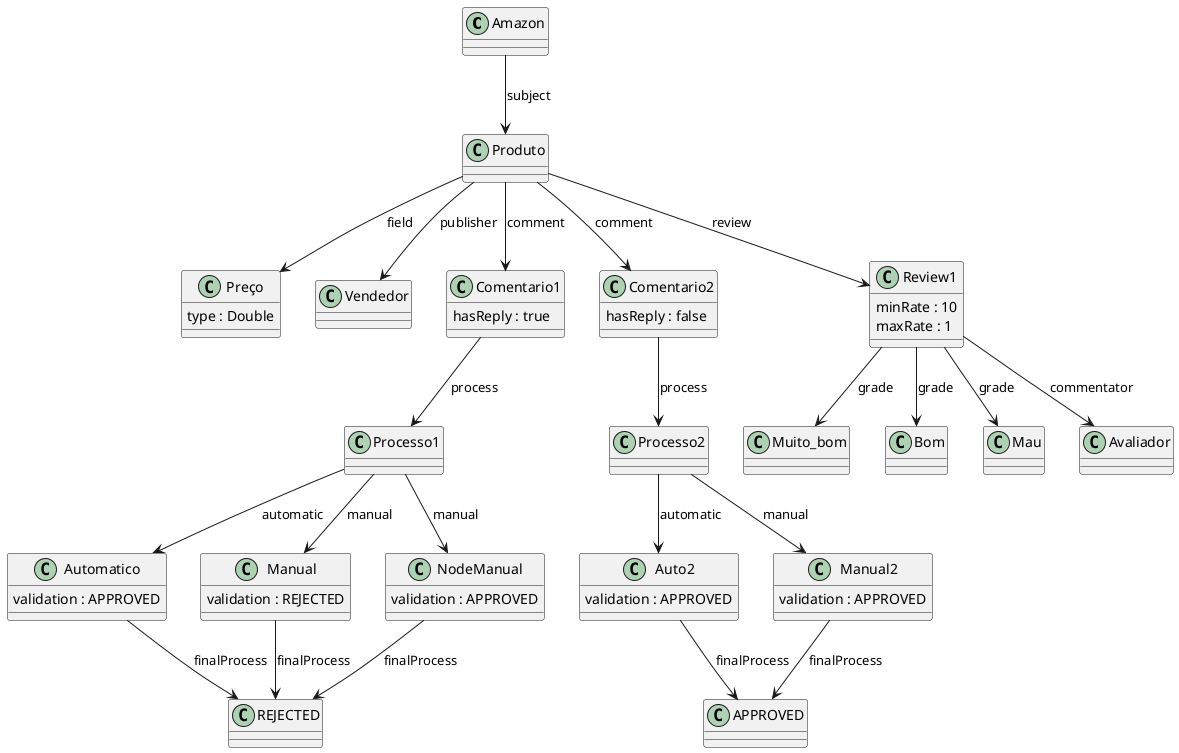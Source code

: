 @startuml
Amazon --> Produto : subject
Produto --> Preço : field
class Preço { 
 type : Double
}
Produto --> Vendedor : publisher
Produto --> Comentario1 : comment
class Comentario1 { 
 hasReply : true
}
Comentario1 --> Processo1 : process
Processo1 --> Automatico : automatic
class Automatico { 
 validation : APPROVED
}
Processo1 --> Manual : manual
class Manual { 
 validation : REJECTED
}
Processo1 --> NodeManual : manual
class NodeManual { 
 validation : APPROVED
}
Automatico --> REJECTED : finalProcess
Manual --> REJECTED : finalProcess
NodeManual --> REJECTED : finalProcess
Produto --> Comentario2 : comment
class Comentario2 { 
 hasReply : false
}
Comentario2 --> Processo2 : process
Processo2 --> Auto2 : automatic
class Auto2 { 
 validation : APPROVED
}
Processo2 --> Manual2 : manual
class Manual2 { 
 validation : APPROVED
}
Auto2 --> APPROVED : finalProcess
Manual2 --> APPROVED : finalProcess
Produto --> Review1 : review
class Review1 { 
 minRate : 10
 maxRate : 1
}
Review1 --> Muito_bom : grade
Review1 --> Bom : grade
Review1 --> Mau : grade
Review1 --> Avaliador : commentator
@enduml
